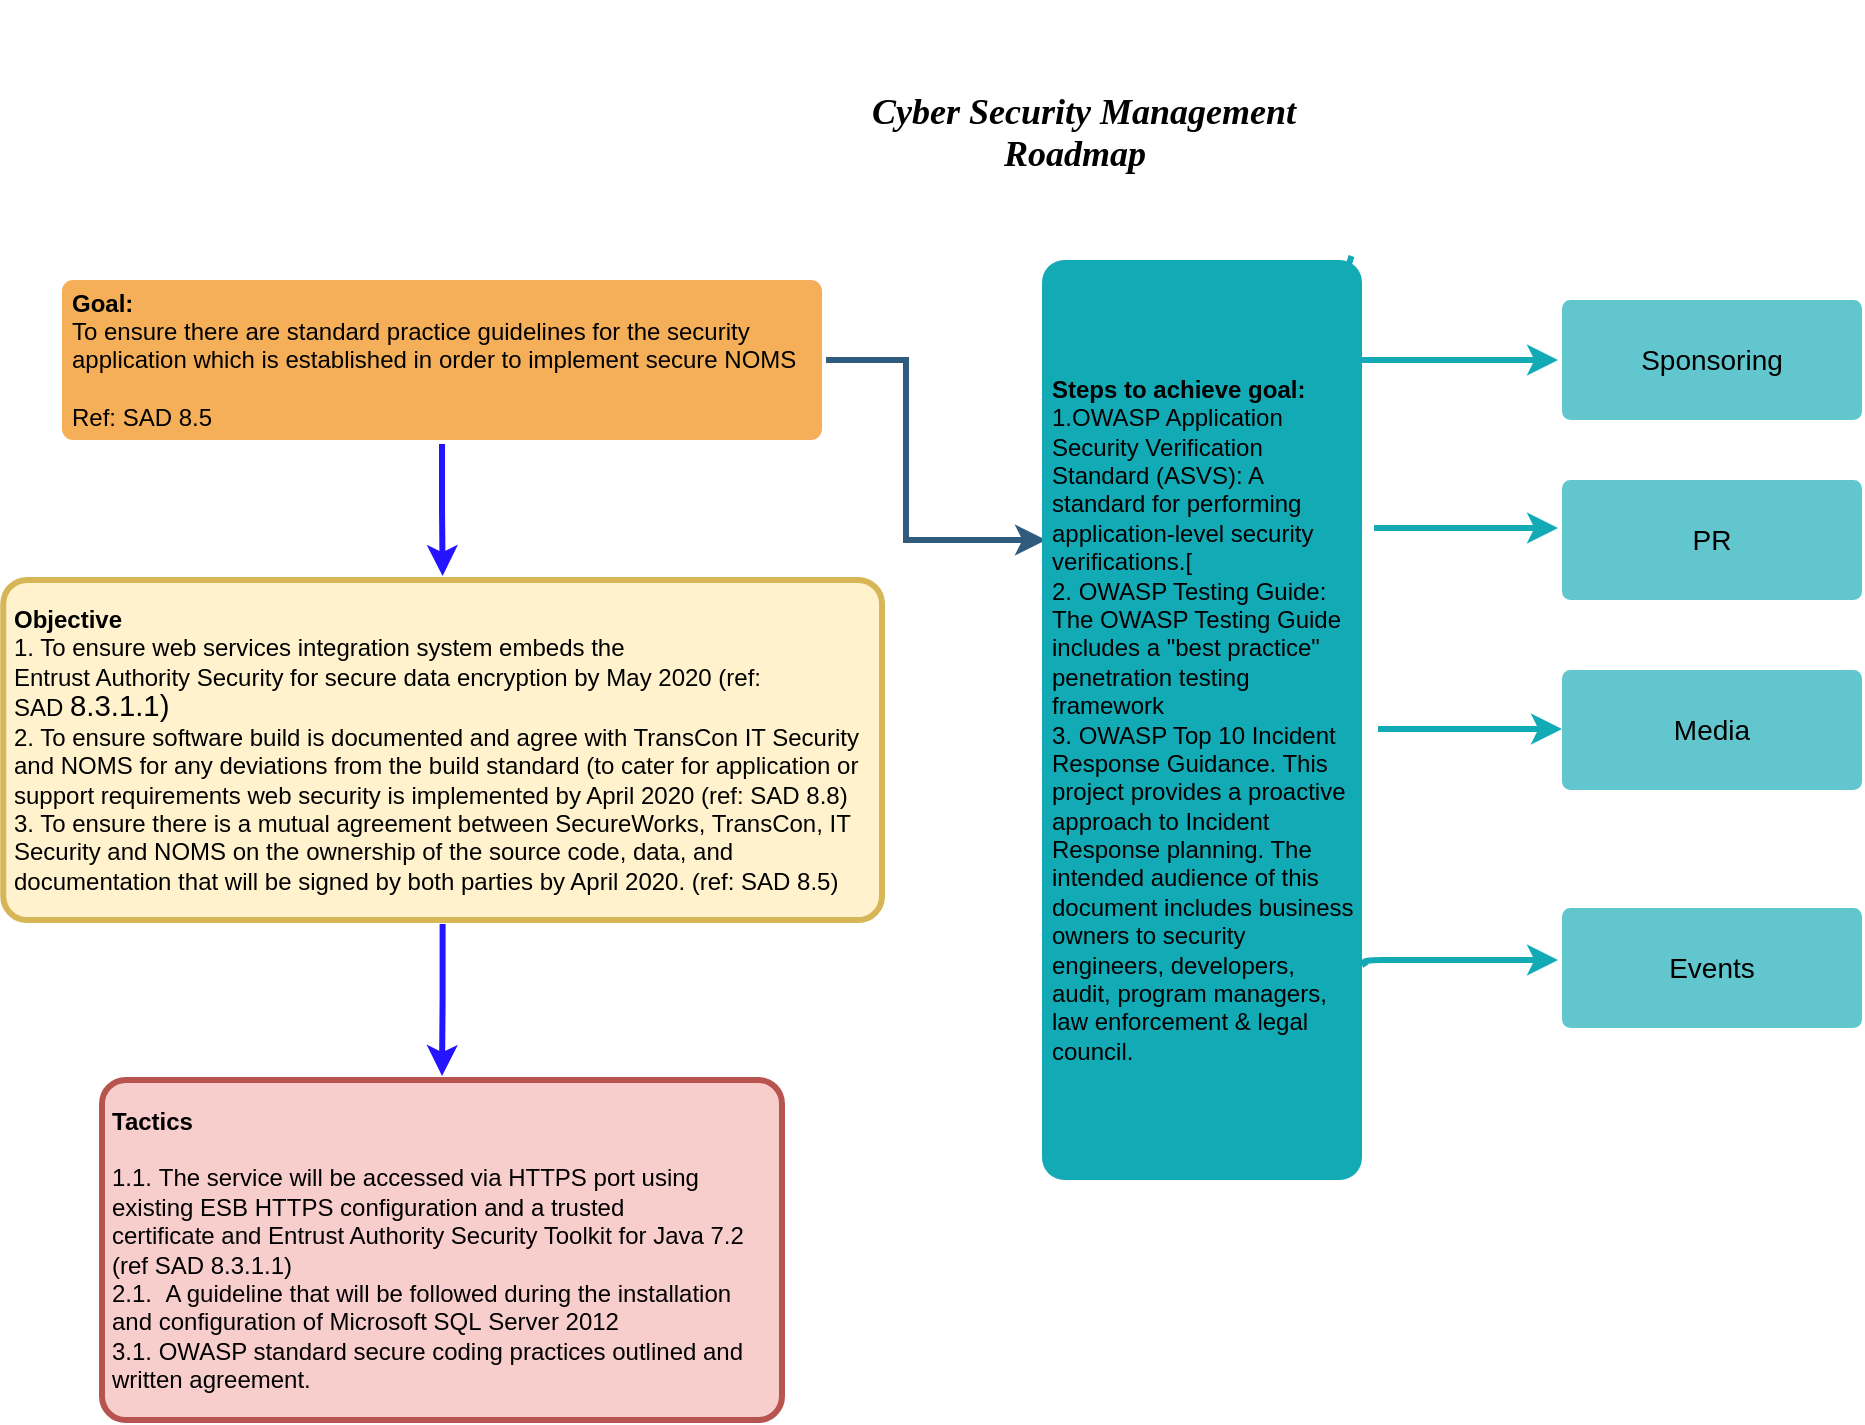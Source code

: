 <mxfile version="13.10.4" type="github">
  <diagram id="6a731a19-8d31-9384-78a2-239565b7b9f0" name="Page-1">
    <mxGraphModel dx="689" dy="1270" grid="1" gridSize="10" guides="1" tooltips="1" connect="1" arrows="1" fold="1" page="1" pageScale="1" pageWidth="1169" pageHeight="827" background="#ffffff" math="0" shadow="0">
      <root>
        <mxCell id="0" />
        <mxCell id="1" parent="0" />
        <mxCell id="1746" value="" style="edgeStyle=none;rounded=0;jumpStyle=none;html=1;shadow=0;labelBackgroundColor=none;startArrow=none;startFill=0;endArrow=classic;endFill=1;jettySize=auto;orthogonalLoop=1;strokeColor=#2F5B7C;strokeWidth=3;fontFamily=Helvetica;fontSize=16;fontColor=#23445D;spacing=5;exitX=1;exitY=0.5;exitDx=0;exitDy=0;" parent="1" source="1767" edge="1">
          <mxGeometry relative="1" as="geometry">
            <mxPoint x="542" y="170" as="targetPoint" />
            <Array as="points">
              <mxPoint x="472" y="80" />
              <mxPoint x="472" y="170" />
            </Array>
          </mxGeometry>
        </mxCell>
        <mxCell id="1749" value="&lt;b&gt;Tactics&lt;/b&gt;&lt;br&gt;&lt;br&gt;1.1.&amp;nbsp;&lt;span&gt;The service will be accessed via HTTPS port using existing ESB HTTPS configuration and a trusted&lt;/span&gt;&lt;div&gt;certificate and&amp;nbsp;Entrust Authority Security Toolkit for Java 7.2 (ref SAD 8.3.1.1)&lt;/div&gt;2.1.&amp;nbsp;&lt;span&gt;&amp;nbsp;A guideline that will be followed during the installation and configuration of Microsoft SQL&amp;nbsp;&lt;/span&gt;&lt;span&gt;Server 2012&lt;/span&gt;&lt;span&gt;&lt;br&gt;&lt;/span&gt;3.1.&amp;nbsp;OWASP standard secure coding practices outlined and written agreement.&amp;nbsp;" style="rounded=1;whiteSpace=wrap;html=1;shadow=0;labelBackgroundColor=none;strokeColor=#b85450;strokeWidth=3;fillColor=#f8cecc;fontFamily=Helvetica;fontSize=12;align=left;fontStyle=0;spacing=5;arcSize=7;perimeterSpacing=2;" parent="1" vertex="1">
          <mxGeometry x="70" y="440" width="340" height="170" as="geometry" />
        </mxCell>
        <mxCell id="9QWpWI23YcQeR8jQ0grn-1788" value="" style="edgeStyle=orthogonalEdgeStyle;rounded=0;orthogonalLoop=1;jettySize=auto;html=1;strokeColor=#2414FF;strokeWidth=3;fontFamily=Comic Sans MS;fontSize=12;fontColor=#000000;" edge="1" parent="1" source="1764" target="1749">
          <mxGeometry relative="1" as="geometry" />
        </mxCell>
        <mxCell id="1764" value="&lt;b&gt;&lt;br&gt;Objective&lt;br&gt;&lt;/b&gt;1. To ensure  web services integration system embeds the&lt;br&gt;Entrust Authority Security for secure data encryption by May 2020 (ref: SAD&amp;nbsp;&lt;span style=&quot;font-size: 11.0pt ; line-height: 107% ; font-family: &amp;#34;calibri&amp;#34; , sans-serif&quot;&gt;8.3.1.1)&lt;/span&gt;&lt;br&gt;2. To ensure software build is documented and agree with TransCon&amp;nbsp;IT Security and NOMS for any deviations from the build standard (to cater for&amp;nbsp;application or support requirements web security is implemented by April 2020 (ref: SAD 8.8)&lt;br&gt;3. To ensure there is a mutual agreement between SecureWorks, TransCon, IT Security and NOMS on the ownership of the source code, data, and documentation that will be signed by both parties by April 2020. (ref: SAD 8.5)&lt;br&gt;&amp;nbsp;&amp;nbsp;" style="rounded=1;whiteSpace=wrap;html=1;shadow=0;labelBackgroundColor=none;strokeColor=#d6b656;strokeWidth=3;fillColor=#fff2cc;fontFamily=Helvetica;fontSize=12;align=left;spacing=5;fontStyle=0;arcSize=7;perimeterSpacing=2;" parent="1" vertex="1">
          <mxGeometry x="20.63" y="190" width="439.37" height="170" as="geometry" />
        </mxCell>
        <mxCell id="9QWpWI23YcQeR8jQ0grn-1782" style="edgeStyle=orthogonalEdgeStyle;rounded=0;orthogonalLoop=1;jettySize=auto;html=1;exitX=0.5;exitY=1;exitDx=0;exitDy=0;entryX=0.5;entryY=0;entryDx=0;entryDy=0;fontFamily=Comic Sans MS;fontSize=12;fontColor=#000000;strokeColor=#2414FF;strokeWidth=3;" edge="1" parent="1" source="1767" target="1764">
          <mxGeometry relative="1" as="geometry" />
        </mxCell>
        <mxCell id="1767" value="&lt;b&gt;Goal:&lt;/b&gt; &lt;br&gt;To ensure there are standard practice guidelines for the security application which is established in order to implement secure NOMS&lt;br style=&quot;font-size: 12px&quot;&gt;&lt;br style=&quot;font-size: 12px&quot;&gt;Ref: SAD 8.5" style="rounded=1;whiteSpace=wrap;html=1;shadow=0;labelBackgroundColor=none;strokeColor=none;strokeWidth=3;fillColor=#f5af58;fontFamily=Helvetica;fontSize=12;align=left;spacing=5;arcSize=7;perimeterSpacing=2;" parent="1" vertex="1">
          <mxGeometry x="50" y="40" width="380" height="80" as="geometry" />
        </mxCell>
        <mxCell id="1771" value="&lt;b&gt;Steps to achieve goal:&amp;nbsp;&lt;br&gt;&lt;/b&gt;1.&lt;span&gt;OWASP Application Security Verification Standard (ASVS): A standard for performing application-level security verifications.[&lt;/span&gt;&lt;div&gt;2. OWASP Testing Guide: The OWASP Testing Guide includes a &quot;best practice&quot; penetration testing framework&lt;/div&gt;&lt;div&gt;3. OWASP Top 10 Incident Response Guidance. This project provides a proactive approach to Incident Response planning. The intended audience of this document includes business owners to security engineers, developers, audit, program managers, law enforcement &amp;amp; legal council.&lt;/div&gt;&lt;div&gt;&lt;/div&gt;" style="rounded=1;whiteSpace=wrap;html=1;shadow=0;labelBackgroundColor=none;strokeColor=none;strokeWidth=3;fillColor=#12aab5;fontFamily=Helvetica;fontSize=12;align=left;spacing=5;fontStyle=0;arcSize=7;perimeterSpacing=2;" parent="1" vertex="1">
          <mxGeometry x="540" y="30" width="160" height="460" as="geometry" />
        </mxCell>
        <mxCell id="1772" value="Events" style="rounded=1;whiteSpace=wrap;html=1;shadow=0;labelBackgroundColor=none;strokeColor=none;strokeWidth=3;fillColor=#61c6ce;fontFamily=Helvetica;fontSize=14;align=center;spacing=5;fontStyle=0;arcSize=7;perimeterSpacing=2;" parent="1" vertex="1">
          <mxGeometry x="800" y="354" width="150" height="60" as="geometry" />
        </mxCell>
        <mxCell id="1773" value="" style="edgeStyle=none;rounded=1;jumpStyle=none;html=1;shadow=0;labelBackgroundColor=none;startArrow=none;startFill=0;jettySize=auto;orthogonalLoop=1;strokeColor=#12AAB5;strokeWidth=3;fontFamily=Helvetica;fontSize=14;fontColor=#FFFFFF;spacing=5;fontStyle=1;fillColor=#b0e3e6;" parent="1" source="1771" edge="1">
          <mxGeometry relative="1" as="geometry">
            <mxPoint x="798" y="380" as="targetPoint" />
            <Array as="points">
              <mxPoint x="700" y="380" />
            </Array>
          </mxGeometry>
        </mxCell>
        <mxCell id="1774" value="Media" style="rounded=1;whiteSpace=wrap;html=1;shadow=0;labelBackgroundColor=none;strokeColor=none;strokeWidth=3;fillColor=#61c6ce;fontFamily=Helvetica;fontSize=14;align=center;spacing=5;fontStyle=0;arcSize=7;perimeterSpacing=2;" parent="1" vertex="1">
          <mxGeometry x="800" y="235" width="150" height="60" as="geometry" />
        </mxCell>
        <mxCell id="1776" value="Sponsoring" style="rounded=1;whiteSpace=wrap;html=1;shadow=0;labelBackgroundColor=none;strokeColor=none;strokeWidth=3;fillColor=#61c6ce;fontFamily=Helvetica;fontSize=14;align=center;spacing=5;fontStyle=0;arcSize=7;perimeterSpacing=2;" parent="1" vertex="1">
          <mxGeometry x="800" y="50" width="150" height="60" as="geometry" />
        </mxCell>
        <mxCell id="1777" value="" style="edgeStyle=none;rounded=1;jumpStyle=none;html=1;shadow=0;labelBackgroundColor=none;startArrow=none;startFill=0;jettySize=auto;orthogonalLoop=1;strokeColor=#12AAB5;strokeWidth=3;fontFamily=Helvetica;fontSize=14;fontColor=#FFFFFF;spacing=5;fontStyle=1;fillColor=#b0e3e6;" parent="1" source="1771" target="1776" edge="1">
          <mxGeometry relative="1" as="geometry">
            <Array as="points">
              <mxPoint x="678" y="80" />
            </Array>
          </mxGeometry>
        </mxCell>
        <mxCell id="1778" value="PR" style="rounded=1;whiteSpace=wrap;html=1;shadow=0;labelBackgroundColor=none;strokeColor=none;strokeWidth=3;fillColor=#61c6ce;fontFamily=Helvetica;fontSize=14;align=center;spacing=5;fontStyle=0;arcSize=7;perimeterSpacing=2;" parent="1" vertex="1">
          <mxGeometry x="800" y="140" width="150" height="60" as="geometry" />
        </mxCell>
        <mxCell id="1779" value="" style="edgeStyle=none;rounded=1;jumpStyle=none;html=1;shadow=0;labelBackgroundColor=none;startArrow=none;startFill=0;jettySize=auto;orthogonalLoop=1;strokeColor=#12AAB5;strokeWidth=3;fontFamily=Helvetica;fontSize=14;fontColor=#FFFFFF;spacing=5;fontStyle=1;fillColor=#b0e3e6;" parent="1" edge="1">
          <mxGeometry relative="1" as="geometry">
            <mxPoint x="706" y="164" as="sourcePoint" />
            <mxPoint x="798" y="164" as="targetPoint" />
            <Array as="points" />
          </mxGeometry>
        </mxCell>
        <mxCell id="9QWpWI23YcQeR8jQ0grn-1781" value="&lt;br style=&quot;font-size: 18px;&quot;&gt;&lt;br style=&quot;font-size: 18px;&quot;&gt;&lt;span style=&quot;font-size: 18px;&quot;&gt;&lt;b style=&quot;color: rgb(0, 0, 0); font-family: &amp;quot;comic sans ms&amp;quot;; font-size: 18px; font-style: normal; letter-spacing: normal; text-align: justify; text-indent: -9.467px; text-transform: none; word-spacing: 0px;&quot;&gt;&lt;i style=&quot;font-size: 18px;&quot;&gt;&amp;nbsp; Cyber Security Management Roadmap&lt;/i&gt;&lt;/b&gt;&lt;br style=&quot;font-size: 18px;&quot;&gt;&lt;/span&gt;" style="text;html=1;strokeColor=none;fillColor=none;align=center;verticalAlign=middle;whiteSpace=wrap;rounded=0;fontFamily=Comic Sans MS;labelBackgroundColor=#FFFFFF;fontSize=18;" vertex="1" parent="1">
          <mxGeometry x="410" y="-100" width="292.81" height="90" as="geometry" />
        </mxCell>
        <mxCell id="9QWpWI23YcQeR8jQ0grn-1790" value="" style="edgeStyle=none;rounded=1;jumpStyle=none;html=1;shadow=0;labelBackgroundColor=none;startArrow=none;startFill=0;jettySize=auto;orthogonalLoop=1;strokeColor=#12AAB5;strokeWidth=3;fontFamily=Helvetica;fontSize=14;fontColor=#FFFFFF;spacing=5;fontStyle=1;fillColor=#b0e3e6;" edge="1" parent="1">
          <mxGeometry relative="1" as="geometry">
            <mxPoint x="708" y="264.5" as="sourcePoint" />
            <mxPoint x="800" y="264.5" as="targetPoint" />
            <Array as="points" />
          </mxGeometry>
        </mxCell>
      </root>
    </mxGraphModel>
  </diagram>
</mxfile>
